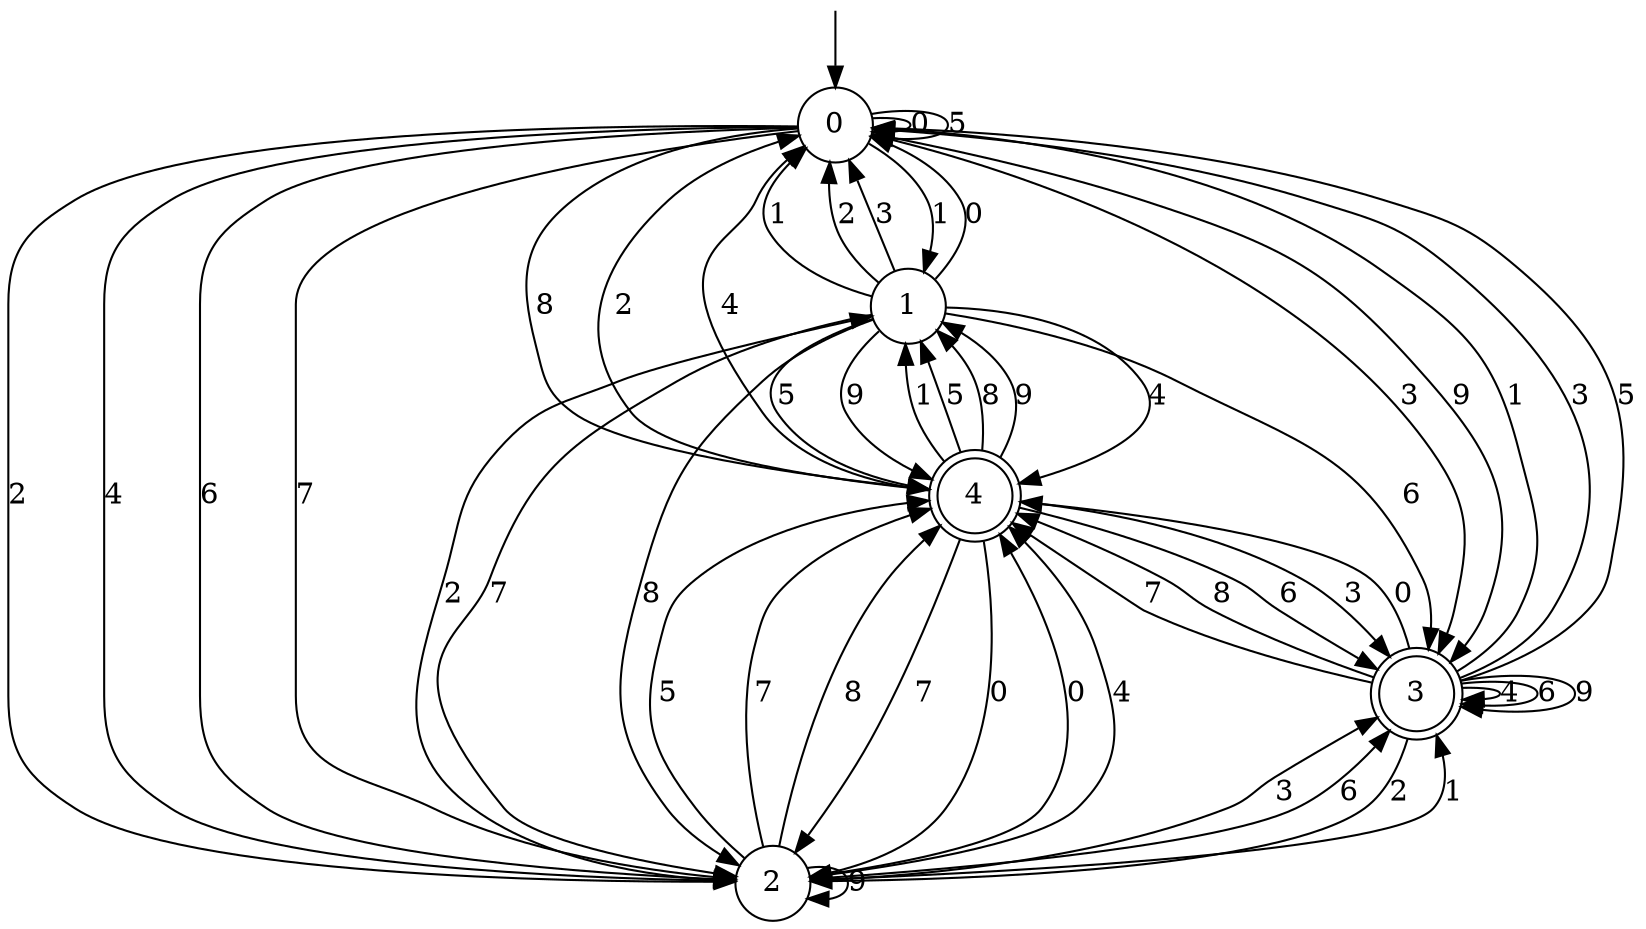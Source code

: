 digraph g {

	s0 [shape="circle" label="0"];
	s1 [shape="circle" label="1"];
	s2 [shape="circle" label="2"];
	s3 [shape="doublecircle" label="3"];
	s4 [shape="doublecircle" label="4"];
	s0 -> s0 [label="0"];
	s0 -> s1 [label="1"];
	s0 -> s2 [label="2"];
	s0 -> s3 [label="3"];
	s0 -> s2 [label="4"];
	s0 -> s0 [label="5"];
	s0 -> s2 [label="6"];
	s0 -> s2 [label="7"];
	s0 -> s4 [label="8"];
	s0 -> s3 [label="9"];
	s1 -> s0 [label="0"];
	s1 -> s0 [label="1"];
	s1 -> s0 [label="2"];
	s1 -> s0 [label="3"];
	s1 -> s4 [label="4"];
	s1 -> s4 [label="5"];
	s1 -> s3 [label="6"];
	s1 -> s2 [label="7"];
	s1 -> s2 [label="8"];
	s1 -> s4 [label="9"];
	s2 -> s4 [label="0"];
	s2 -> s3 [label="1"];
	s2 -> s1 [label="2"];
	s2 -> s3 [label="3"];
	s2 -> s4 [label="4"];
	s2 -> s4 [label="5"];
	s2 -> s3 [label="6"];
	s2 -> s4 [label="7"];
	s2 -> s4 [label="8"];
	s2 -> s2 [label="9"];
	s3 -> s4 [label="0"];
	s3 -> s0 [label="1"];
	s3 -> s2 [label="2"];
	s3 -> s0 [label="3"];
	s3 -> s3 [label="4"];
	s3 -> s0 [label="5"];
	s3 -> s3 [label="6"];
	s3 -> s4 [label="7"];
	s3 -> s4 [label="8"];
	s3 -> s3 [label="9"];
	s4 -> s2 [label="0"];
	s4 -> s1 [label="1"];
	s4 -> s0 [label="2"];
	s4 -> s3 [label="3"];
	s4 -> s0 [label="4"];
	s4 -> s1 [label="5"];
	s4 -> s3 [label="6"];
	s4 -> s2 [label="7"];
	s4 -> s1 [label="8"];
	s4 -> s1 [label="9"];

__start0 [label="" shape="none" width="0" height="0"];
__start0 -> s0;

}

